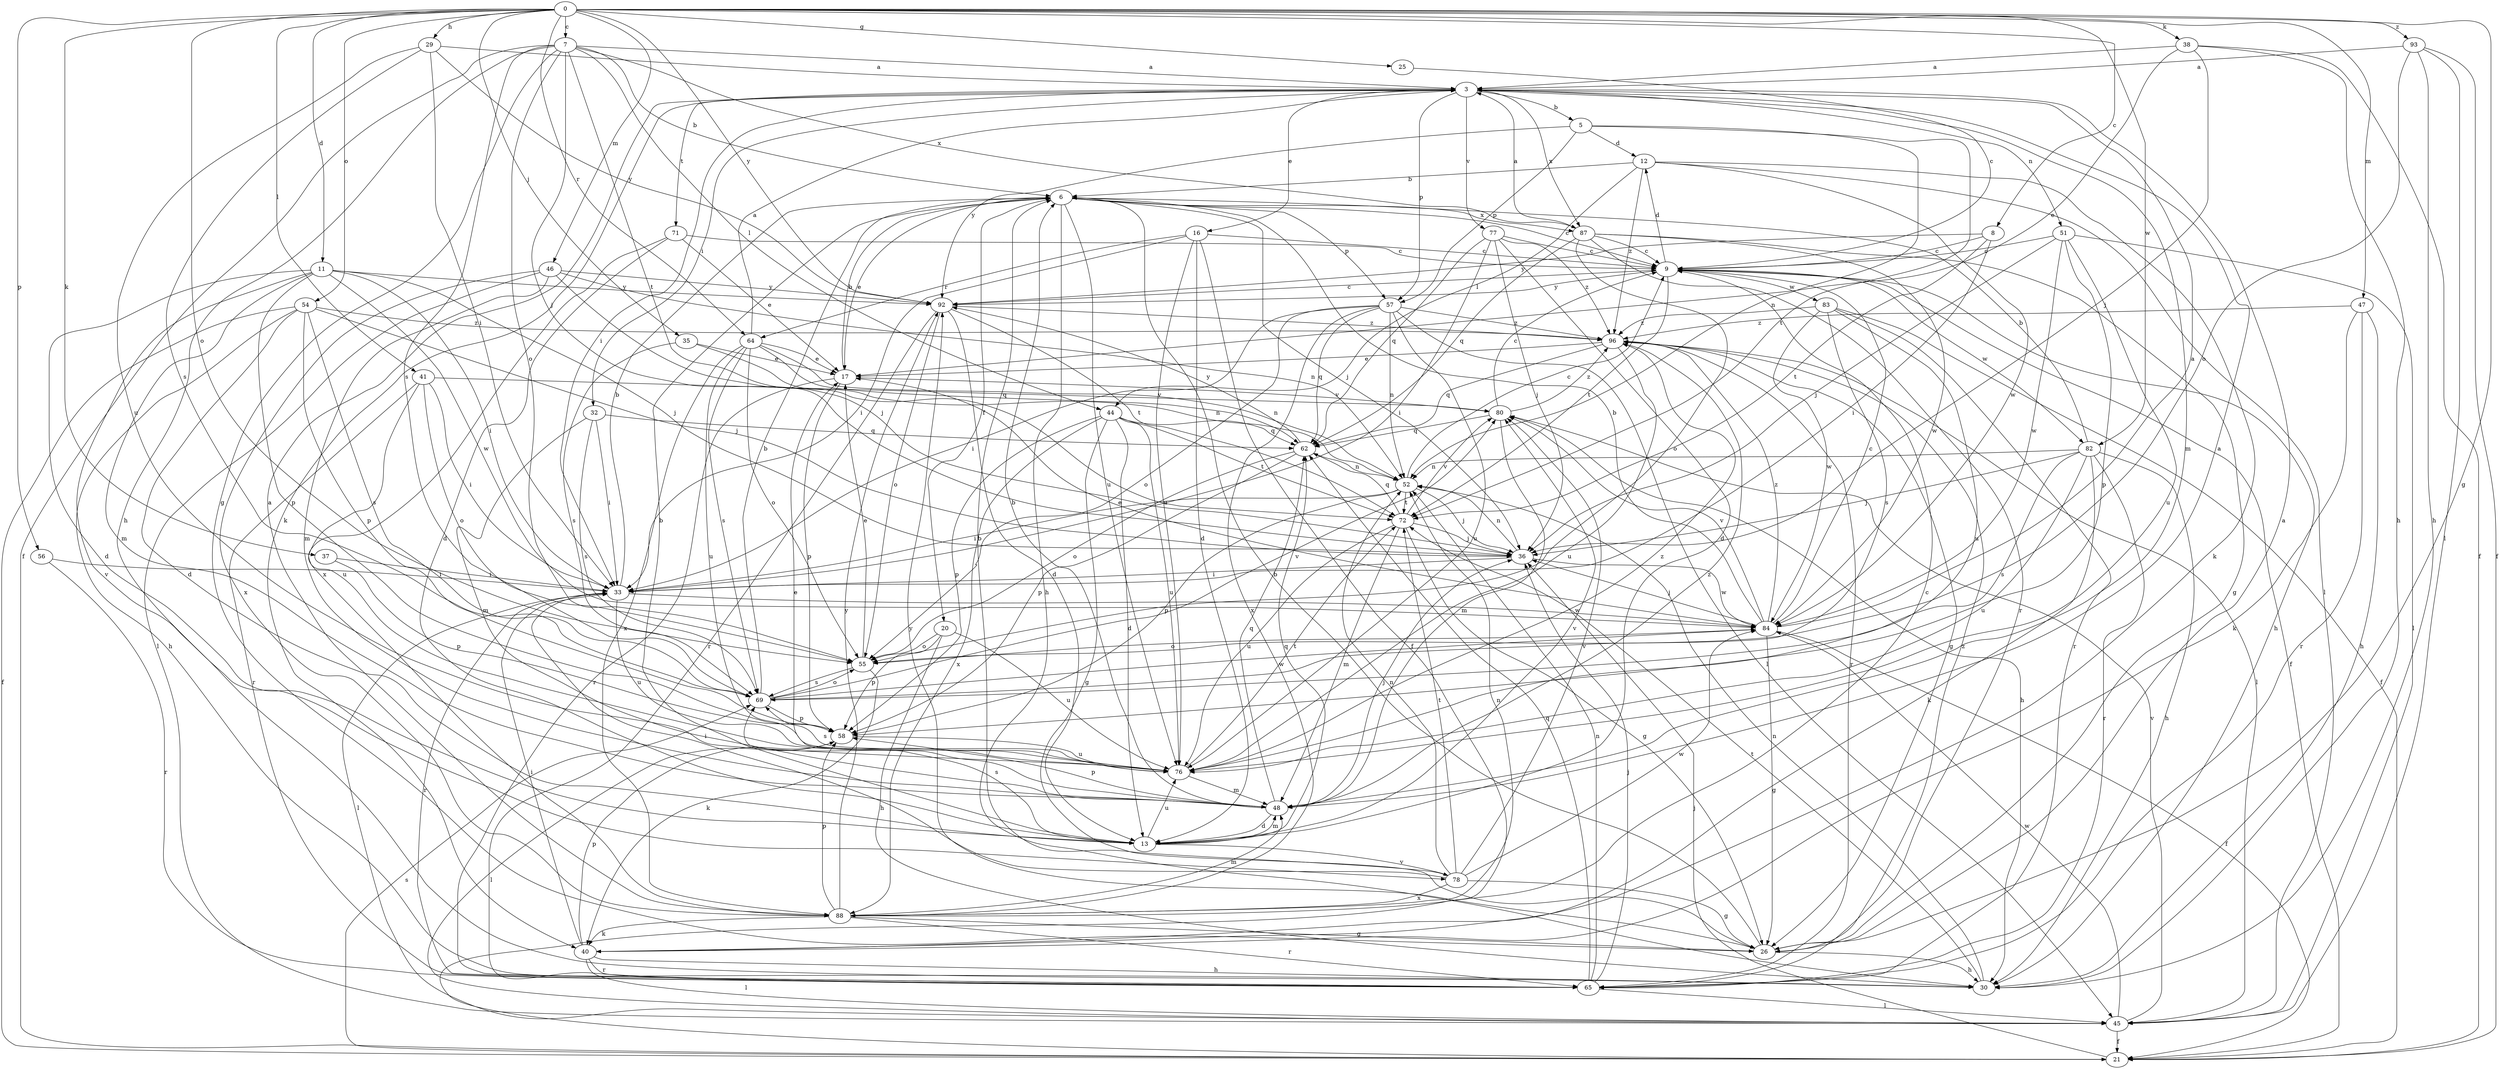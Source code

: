 strict digraph  {
0;
3;
5;
6;
7;
8;
9;
11;
12;
13;
16;
17;
20;
21;
25;
26;
29;
30;
32;
33;
35;
36;
37;
38;
40;
41;
44;
45;
46;
47;
48;
51;
52;
54;
55;
56;
57;
58;
62;
64;
65;
69;
71;
72;
76;
77;
78;
80;
82;
83;
84;
87;
88;
92;
93;
96;
0 -> 7  [label=c];
0 -> 8  [label=c];
0 -> 11  [label=d];
0 -> 25  [label=g];
0 -> 26  [label=g];
0 -> 29  [label=h];
0 -> 35  [label=j];
0 -> 37  [label=k];
0 -> 38  [label=k];
0 -> 41  [label=l];
0 -> 46  [label=m];
0 -> 47  [label=m];
0 -> 54  [label=o];
0 -> 55  [label=o];
0 -> 56  [label=p];
0 -> 64  [label=r];
0 -> 82  [label=w];
0 -> 92  [label=y];
0 -> 93  [label=z];
3 -> 5  [label=b];
3 -> 16  [label=e];
3 -> 32  [label=i];
3 -> 33  [label=i];
3 -> 40  [label=k];
3 -> 48  [label=m];
3 -> 51  [label=n];
3 -> 57  [label=p];
3 -> 71  [label=t];
3 -> 77  [label=v];
3 -> 87  [label=x];
5 -> 12  [label=d];
5 -> 52  [label=n];
5 -> 57  [label=p];
5 -> 72  [label=t];
5 -> 92  [label=y];
6 -> 9  [label=c];
6 -> 17  [label=e];
6 -> 20  [label=f];
6 -> 30  [label=h];
6 -> 36  [label=j];
6 -> 57  [label=p];
6 -> 76  [label=u];
6 -> 87  [label=x];
7 -> 3  [label=a];
7 -> 6  [label=b];
7 -> 21  [label=f];
7 -> 26  [label=g];
7 -> 30  [label=h];
7 -> 36  [label=j];
7 -> 44  [label=l];
7 -> 55  [label=o];
7 -> 69  [label=s];
7 -> 72  [label=t];
7 -> 87  [label=x];
8 -> 9  [label=c];
8 -> 33  [label=i];
8 -> 72  [label=t];
8 -> 92  [label=y];
9 -> 12  [label=d];
9 -> 21  [label=f];
9 -> 30  [label=h];
9 -> 72  [label=t];
9 -> 82  [label=w];
9 -> 83  [label=w];
9 -> 92  [label=y];
11 -> 13  [label=d];
11 -> 33  [label=i];
11 -> 36  [label=j];
11 -> 48  [label=m];
11 -> 58  [label=p];
11 -> 78  [label=v];
11 -> 84  [label=w];
11 -> 92  [label=y];
12 -> 6  [label=b];
12 -> 40  [label=k];
12 -> 44  [label=l];
12 -> 45  [label=l];
12 -> 84  [label=w];
12 -> 96  [label=z];
13 -> 6  [label=b];
13 -> 48  [label=m];
13 -> 62  [label=q];
13 -> 69  [label=s];
13 -> 76  [label=u];
13 -> 78  [label=v];
13 -> 80  [label=v];
16 -> 9  [label=c];
16 -> 13  [label=d];
16 -> 21  [label=f];
16 -> 33  [label=i];
16 -> 64  [label=r];
16 -> 76  [label=u];
17 -> 6  [label=b];
17 -> 58  [label=p];
17 -> 65  [label=r];
17 -> 80  [label=v];
20 -> 30  [label=h];
20 -> 55  [label=o];
20 -> 58  [label=p];
20 -> 76  [label=u];
21 -> 36  [label=j];
21 -> 69  [label=s];
25 -> 9  [label=c];
26 -> 3  [label=a];
26 -> 6  [label=b];
26 -> 30  [label=h];
26 -> 92  [label=y];
26 -> 96  [label=z];
29 -> 3  [label=a];
29 -> 33  [label=i];
29 -> 69  [label=s];
29 -> 76  [label=u];
29 -> 92  [label=y];
30 -> 52  [label=n];
30 -> 72  [label=t];
32 -> 33  [label=i];
32 -> 48  [label=m];
32 -> 62  [label=q];
32 -> 69  [label=s];
33 -> 6  [label=b];
33 -> 45  [label=l];
33 -> 65  [label=r];
33 -> 76  [label=u];
33 -> 84  [label=w];
35 -> 17  [label=e];
35 -> 52  [label=n];
35 -> 69  [label=s];
36 -> 33  [label=i];
36 -> 52  [label=n];
36 -> 84  [label=w];
37 -> 33  [label=i];
37 -> 58  [label=p];
38 -> 3  [label=a];
38 -> 17  [label=e];
38 -> 21  [label=f];
38 -> 30  [label=h];
38 -> 36  [label=j];
40 -> 30  [label=h];
40 -> 33  [label=i];
40 -> 45  [label=l];
40 -> 58  [label=p];
40 -> 65  [label=r];
41 -> 33  [label=i];
41 -> 55  [label=o];
41 -> 65  [label=r];
41 -> 76  [label=u];
41 -> 80  [label=v];
44 -> 13  [label=d];
44 -> 26  [label=g];
44 -> 58  [label=p];
44 -> 62  [label=q];
44 -> 72  [label=t];
44 -> 76  [label=u];
44 -> 88  [label=x];
45 -> 21  [label=f];
45 -> 80  [label=v];
45 -> 84  [label=w];
46 -> 36  [label=j];
46 -> 45  [label=l];
46 -> 48  [label=m];
46 -> 52  [label=n];
46 -> 88  [label=x];
46 -> 92  [label=y];
47 -> 30  [label=h];
47 -> 40  [label=k];
47 -> 65  [label=r];
47 -> 96  [label=z];
48 -> 3  [label=a];
48 -> 6  [label=b];
48 -> 13  [label=d];
48 -> 17  [label=e];
48 -> 36  [label=j];
48 -> 58  [label=p];
48 -> 62  [label=q];
48 -> 96  [label=z];
51 -> 9  [label=c];
51 -> 36  [label=j];
51 -> 45  [label=l];
51 -> 58  [label=p];
51 -> 76  [label=u];
51 -> 84  [label=w];
52 -> 9  [label=c];
52 -> 33  [label=i];
52 -> 36  [label=j];
52 -> 58  [label=p];
52 -> 72  [label=t];
54 -> 13  [label=d];
54 -> 21  [label=f];
54 -> 30  [label=h];
54 -> 36  [label=j];
54 -> 58  [label=p];
54 -> 69  [label=s];
54 -> 96  [label=z];
55 -> 17  [label=e];
55 -> 40  [label=k];
55 -> 69  [label=s];
56 -> 33  [label=i];
56 -> 65  [label=r];
57 -> 33  [label=i];
57 -> 45  [label=l];
57 -> 52  [label=n];
57 -> 55  [label=o];
57 -> 62  [label=q];
57 -> 76  [label=u];
57 -> 88  [label=x];
57 -> 96  [label=z];
58 -> 45  [label=l];
58 -> 76  [label=u];
62 -> 52  [label=n];
62 -> 55  [label=o];
62 -> 58  [label=p];
62 -> 92  [label=y];
64 -> 3  [label=a];
64 -> 17  [label=e];
64 -> 52  [label=n];
64 -> 55  [label=o];
64 -> 62  [label=q];
64 -> 69  [label=s];
64 -> 76  [label=u];
64 -> 88  [label=x];
65 -> 36  [label=j];
65 -> 45  [label=l];
65 -> 52  [label=n];
65 -> 62  [label=q];
69 -> 6  [label=b];
69 -> 55  [label=o];
69 -> 58  [label=p];
69 -> 80  [label=v];
69 -> 84  [label=w];
71 -> 9  [label=c];
71 -> 13  [label=d];
71 -> 17  [label=e];
71 -> 88  [label=x];
72 -> 26  [label=g];
72 -> 36  [label=j];
72 -> 48  [label=m];
72 -> 62  [label=q];
72 -> 76  [label=u];
72 -> 80  [label=v];
76 -> 48  [label=m];
76 -> 69  [label=s];
76 -> 72  [label=t];
76 -> 96  [label=z];
77 -> 9  [label=c];
77 -> 13  [label=d];
77 -> 33  [label=i];
77 -> 36  [label=j];
77 -> 62  [label=q];
77 -> 96  [label=z];
78 -> 6  [label=b];
78 -> 26  [label=g];
78 -> 33  [label=i];
78 -> 52  [label=n];
78 -> 72  [label=t];
78 -> 80  [label=v];
78 -> 84  [label=w];
78 -> 88  [label=x];
80 -> 9  [label=c];
80 -> 30  [label=h];
80 -> 48  [label=m];
80 -> 62  [label=q];
80 -> 96  [label=z];
82 -> 6  [label=b];
82 -> 30  [label=h];
82 -> 36  [label=j];
82 -> 40  [label=k];
82 -> 52  [label=n];
82 -> 65  [label=r];
82 -> 69  [label=s];
82 -> 76  [label=u];
83 -> 21  [label=f];
83 -> 65  [label=r];
83 -> 69  [label=s];
83 -> 76  [label=u];
83 -> 84  [label=w];
83 -> 96  [label=z];
84 -> 3  [label=a];
84 -> 6  [label=b];
84 -> 9  [label=c];
84 -> 17  [label=e];
84 -> 21  [label=f];
84 -> 26  [label=g];
84 -> 36  [label=j];
84 -> 55  [label=o];
84 -> 80  [label=v];
84 -> 96  [label=z];
87 -> 3  [label=a];
87 -> 9  [label=c];
87 -> 26  [label=g];
87 -> 55  [label=o];
87 -> 62  [label=q];
87 -> 65  [label=r];
87 -> 84  [label=w];
88 -> 3  [label=a];
88 -> 9  [label=c];
88 -> 26  [label=g];
88 -> 40  [label=k];
88 -> 48  [label=m];
88 -> 52  [label=n];
88 -> 58  [label=p];
88 -> 65  [label=r];
88 -> 92  [label=y];
92 -> 9  [label=c];
92 -> 13  [label=d];
92 -> 55  [label=o];
92 -> 65  [label=r];
92 -> 72  [label=t];
92 -> 96  [label=z];
93 -> 3  [label=a];
93 -> 21  [label=f];
93 -> 30  [label=h];
93 -> 45  [label=l];
93 -> 55  [label=o];
96 -> 17  [label=e];
96 -> 26  [label=g];
96 -> 45  [label=l];
96 -> 62  [label=q];
96 -> 65  [label=r];
96 -> 76  [label=u];
}
